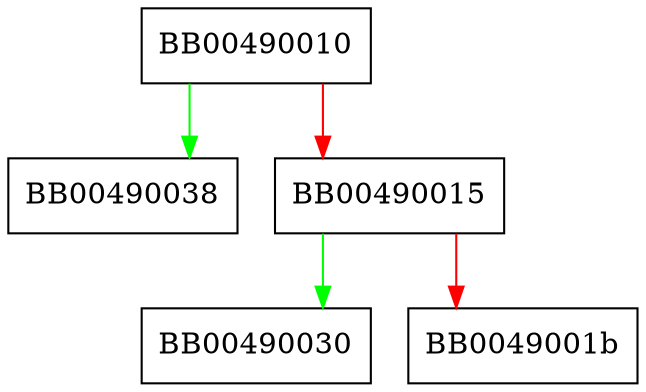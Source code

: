 digraph SSL_version {
  node [shape="box"];
  graph [splines=ortho];
  BB00490010 -> BB00490038 [color="green"];
  BB00490010 -> BB00490015 [color="red"];
  BB00490015 -> BB00490030 [color="green"];
  BB00490015 -> BB0049001b [color="red"];
}